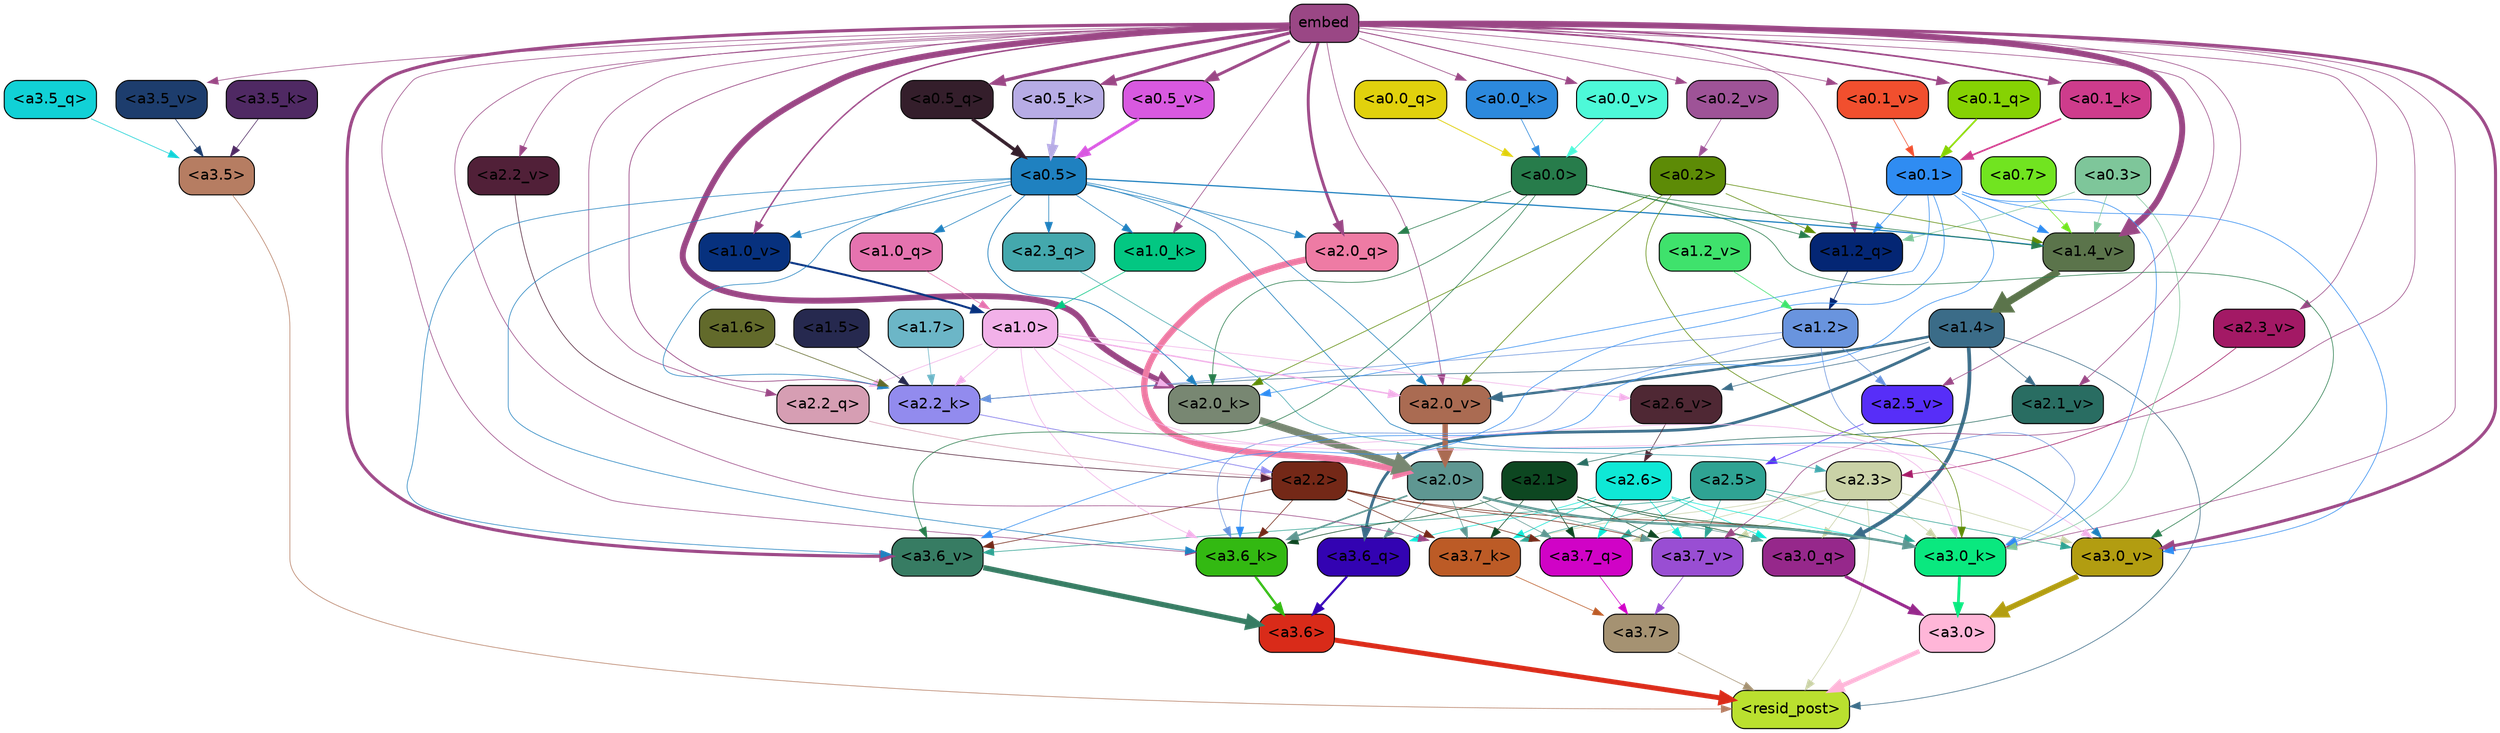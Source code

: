 strict digraph "" {
	graph [bgcolor=transparent,
		layout=dot,
		overlap=false,
		splines=true
	];
	"<a3.7>"	[color=black,
		fillcolor="#a59272",
		fontname=Helvetica,
		shape=box,
		style="filled, rounded"];
	"<resid_post>"	[color=black,
		fillcolor="#bae02f",
		fontname=Helvetica,
		shape=box,
		style="filled, rounded"];
	"<a3.7>" -> "<resid_post>"	[color="#a59272",
		penwidth=0.6];
	"<a3.6>"	[color=black,
		fillcolor="#d92b19",
		fontname=Helvetica,
		shape=box,
		style="filled, rounded"];
	"<a3.6>" -> "<resid_post>"	[color="#d92b19",
		penwidth=4.670643210411072];
	"<a3.5>"	[color=black,
		fillcolor="#b67d62",
		fontname=Helvetica,
		shape=box,
		style="filled, rounded"];
	"<a3.5>" -> "<resid_post>"	[color="#b67d62",
		penwidth=0.6];
	"<a3.0>"	[color=black,
		fillcolor="#ffb6d8",
		fontname=Helvetica,
		shape=box,
		style="filled, rounded"];
	"<a3.0>" -> "<resid_post>"	[color="#ffb6d8",
		penwidth=4.246885180473328];
	"<a2.3>"	[color=black,
		fillcolor="#cad2a7",
		fontname=Helvetica,
		shape=box,
		style="filled, rounded"];
	"<a2.3>" -> "<resid_post>"	[color="#cad2a7",
		penwidth=0.6];
	"<a3.7_q>"	[color=black,
		fillcolor="#d003c6",
		fontname=Helvetica,
		shape=box,
		style="filled, rounded"];
	"<a2.3>" -> "<a3.7_q>"	[color="#cad2a7",
		penwidth=0.6];
	"<a3.0_q>"	[color=black,
		fillcolor="#96288b",
		fontname=Helvetica,
		shape=box,
		style="filled, rounded"];
	"<a2.3>" -> "<a3.0_q>"	[color="#cad2a7",
		penwidth=0.6];
	"<a3.7_k>"	[color=black,
		fillcolor="#bc5b26",
		fontname=Helvetica,
		shape=box,
		style="filled, rounded"];
	"<a2.3>" -> "<a3.7_k>"	[color="#cad2a7",
		penwidth=0.6];
	"<a3.0_k>"	[color=black,
		fillcolor="#0ae87f",
		fontname=Helvetica,
		shape=box,
		style="filled, rounded"];
	"<a2.3>" -> "<a3.0_k>"	[color="#cad2a7",
		penwidth=0.6];
	"<a3.7_v>"	[color=black,
		fillcolor="#994ed3",
		fontname=Helvetica,
		shape=box,
		style="filled, rounded"];
	"<a2.3>" -> "<a3.7_v>"	[color="#cad2a7",
		penwidth=0.6];
	"<a3.0_v>"	[color=black,
		fillcolor="#b29d11",
		fontname=Helvetica,
		shape=box,
		style="filled, rounded"];
	"<a2.3>" -> "<a3.0_v>"	[color="#cad2a7",
		penwidth=0.6];
	"<a1.4>"	[color=black,
		fillcolor="#3b6c88",
		fontname=Helvetica,
		shape=box,
		style="filled, rounded"];
	"<a1.4>" -> "<resid_post>"	[color="#3b6c88",
		penwidth=0.6];
	"<a3.6_q>"	[color=black,
		fillcolor="#3303b2",
		fontname=Helvetica,
		shape=box,
		style="filled, rounded"];
	"<a1.4>" -> "<a3.6_q>"	[color="#3b6c88",
		penwidth=2.6487714648246765];
	"<a1.4>" -> "<a3.0_q>"	[color="#3b6c88",
		penwidth=3.477886103093624];
	"<a2.2_k>"	[color=black,
		fillcolor="#928bee",
		fontname=Helvetica,
		shape=box,
		style="filled, rounded"];
	"<a1.4>" -> "<a2.2_k>"	[color="#3b6c88",
		penwidth=0.6];
	"<a2.6_v>"	[color=black,
		fillcolor="#4f2834",
		fontname=Helvetica,
		shape=box,
		style="filled, rounded"];
	"<a1.4>" -> "<a2.6_v>"	[color="#3b6c88",
		penwidth=0.6];
	"<a2.1_v>"	[color=black,
		fillcolor="#296d62",
		fontname=Helvetica,
		shape=box,
		style="filled, rounded"];
	"<a1.4>" -> "<a2.1_v>"	[color="#3b6c88",
		penwidth=0.6];
	"<a2.0_v>"	[color=black,
		fillcolor="#aa6b52",
		fontname=Helvetica,
		shape=box,
		style="filled, rounded"];
	"<a1.4>" -> "<a2.0_v>"	[color="#3b6c88",
		penwidth=2.3358620405197144];
	"<a3.7_q>" -> "<a3.7>"	[color="#d003c6",
		penwidth=0.6];
	"<a3.6_q>" -> "<a3.6>"	[color="#3303b2",
		penwidth=2.03758105635643];
	"<a3.5_q>"	[color=black,
		fillcolor="#11d1d6",
		fontname=Helvetica,
		shape=box,
		style="filled, rounded"];
	"<a3.5_q>" -> "<a3.5>"	[color="#11d1d6",
		penwidth=0.6];
	"<a3.0_q>" -> "<a3.0>"	[color="#96288b",
		penwidth=2.8638100624084473];
	"<a3.7_k>" -> "<a3.7>"	[color="#bc5b26",
		penwidth=0.6];
	"<a3.6_k>"	[color=black,
		fillcolor="#33b912",
		fontname=Helvetica,
		shape=box,
		style="filled, rounded"];
	"<a3.6_k>" -> "<a3.6>"	[color="#33b912",
		penwidth=2.174198240041733];
	"<a3.5_k>"	[color=black,
		fillcolor="#4f2963",
		fontname=Helvetica,
		shape=box,
		style="filled, rounded"];
	"<a3.5_k>" -> "<a3.5>"	[color="#4f2963",
		penwidth=0.6];
	"<a3.0_k>" -> "<a3.0>"	[color="#0ae87f",
		penwidth=2.6274144649505615];
	"<a3.7_v>" -> "<a3.7>"	[color="#994ed3",
		penwidth=0.6];
	"<a3.6_v>"	[color=black,
		fillcolor="#377c63",
		fontname=Helvetica,
		shape=box,
		style="filled, rounded"];
	"<a3.6_v>" -> "<a3.6>"	[color="#377c63",
		penwidth=5.002329230308533];
	"<a3.5_v>"	[color=black,
		fillcolor="#1d3d6d",
		fontname=Helvetica,
		shape=box,
		style="filled, rounded"];
	"<a3.5_v>" -> "<a3.5>"	[color="#1d3d6d",
		penwidth=0.6];
	"<a3.0_v>" -> "<a3.0>"	[color="#b29d11",
		penwidth=5.188832879066467];
	"<a2.6>"	[color=black,
		fillcolor="#0fe8d6",
		fontname=Helvetica,
		shape=box,
		style="filled, rounded"];
	"<a2.6>" -> "<a3.7_q>"	[color="#0fe8d6",
		penwidth=0.6];
	"<a2.6>" -> "<a3.6_q>"	[color="#0fe8d6",
		penwidth=0.6];
	"<a2.6>" -> "<a3.0_q>"	[color="#0fe8d6",
		penwidth=0.6];
	"<a2.6>" -> "<a3.7_k>"	[color="#0fe8d6",
		penwidth=0.6];
	"<a2.6>" -> "<a3.0_k>"	[color="#0fe8d6",
		penwidth=0.6];
	"<a2.6>" -> "<a3.7_v>"	[color="#0fe8d6",
		penwidth=0.6];
	"<a2.5>"	[color=black,
		fillcolor="#2fa393",
		fontname=Helvetica,
		shape=box,
		style="filled, rounded"];
	"<a2.5>" -> "<a3.7_q>"	[color="#2fa393",
		penwidth=0.6];
	"<a2.5>" -> "<a3.7_k>"	[color="#2fa393",
		penwidth=0.6];
	"<a2.5>" -> "<a3.0_k>"	[color="#2fa393",
		penwidth=0.6];
	"<a2.5>" -> "<a3.7_v>"	[color="#2fa393",
		penwidth=0.6];
	"<a2.5>" -> "<a3.6_v>"	[color="#2fa393",
		penwidth=0.6];
	"<a2.5>" -> "<a3.0_v>"	[color="#2fa393",
		penwidth=0.6];
	"<a2.2>"	[color=black,
		fillcolor="#742817",
		fontname=Helvetica,
		shape=box,
		style="filled, rounded"];
	"<a2.2>" -> "<a3.7_q>"	[color="#742817",
		penwidth=0.6];
	"<a2.2>" -> "<a3.7_k>"	[color="#742817",
		penwidth=0.6];
	"<a2.2>" -> "<a3.6_k>"	[color="#742817",
		penwidth=0.6];
	"<a2.2>" -> "<a3.0_k>"	[color="#742817",
		penwidth=0.6];
	"<a2.2>" -> "<a3.7_v>"	[color="#742817",
		penwidth=0.6];
	"<a2.2>" -> "<a3.6_v>"	[color="#742817",
		penwidth=0.6];
	"<a2.1>"	[color=black,
		fillcolor="#0d4721",
		fontname=Helvetica,
		shape=box,
		style="filled, rounded"];
	"<a2.1>" -> "<a3.7_q>"	[color="#0d4721",
		penwidth=0.6];
	"<a2.1>" -> "<a3.0_q>"	[color="#0d4721",
		penwidth=0.6];
	"<a2.1>" -> "<a3.7_k>"	[color="#0d4721",
		penwidth=0.6];
	"<a2.1>" -> "<a3.6_k>"	[color="#0d4721",
		penwidth=0.6];
	"<a2.1>" -> "<a3.0_k>"	[color="#0d4721",
		penwidth=0.6];
	"<a2.1>" -> "<a3.7_v>"	[color="#0d4721",
		penwidth=0.6];
	"<a2.0>"	[color=black,
		fillcolor="#5f9792",
		fontname=Helvetica,
		shape=box,
		style="filled, rounded"];
	"<a2.0>" -> "<a3.7_q>"	[color="#5f9792",
		penwidth=0.6];
	"<a2.0>" -> "<a3.6_q>"	[color="#5f9792",
		penwidth=0.6];
	"<a2.0>" -> "<a3.0_q>"	[color="#5f9792",
		penwidth=0.6];
	"<a2.0>" -> "<a3.7_k>"	[color="#5f9792",
		penwidth=0.6];
	"<a2.0>" -> "<a3.6_k>"	[color="#5f9792",
		penwidth=1.5417278409004211];
	"<a2.0>" -> "<a3.0_k>"	[color="#5f9792",
		penwidth=2.23091459274292];
	"<a2.0>" -> "<a3.7_v>"	[color="#5f9792",
		penwidth=0.6];
	embed	[color=black,
		fillcolor="#9a4785",
		fontname=Helvetica,
		shape=box,
		style="filled, rounded"];
	embed -> "<a3.7_k>"	[color="#9a4785",
		penwidth=0.6];
	embed -> "<a3.6_k>"	[color="#9a4785",
		penwidth=0.6];
	embed -> "<a3.0_k>"	[color="#9a4785",
		penwidth=0.6];
	embed -> "<a3.7_v>"	[color="#9a4785",
		penwidth=0.6];
	embed -> "<a3.6_v>"	[color="#9a4785",
		penwidth=2.9511587619781494];
	embed -> "<a3.5_v>"	[color="#9a4785",
		penwidth=0.6];
	embed -> "<a3.0_v>"	[color="#9a4785",
		penwidth=2.8577730655670166];
	"<a2.2_q>"	[color=black,
		fillcolor="#d69eb3",
		fontname=Helvetica,
		shape=box,
		style="filled, rounded"];
	embed -> "<a2.2_q>"	[color="#9a4785",
		penwidth=0.6];
	"<a2.0_q>"	[color=black,
		fillcolor="#ee7ba4",
		fontname=Helvetica,
		shape=box,
		style="filled, rounded"];
	embed -> "<a2.0_q>"	[color="#9a4785",
		penwidth=2.7340729534626007];
	embed -> "<a2.2_k>"	[color="#9a4785",
		penwidth=0.69573974609375];
	"<a2.0_k>"	[color=black,
		fillcolor="#788772",
		fontname=Helvetica,
		shape=box,
		style="filled, rounded"];
	embed -> "<a2.0_k>"	[color="#9a4785",
		penwidth=5.629883050918579];
	"<a2.5_v>"	[color=black,
		fillcolor="#572ef8",
		fontname=Helvetica,
		shape=box,
		style="filled, rounded"];
	embed -> "<a2.5_v>"	[color="#9a4785",
		penwidth=0.6];
	"<a2.3_v>"	[color=black,
		fillcolor="#a31965",
		fontname=Helvetica,
		shape=box,
		style="filled, rounded"];
	embed -> "<a2.3_v>"	[color="#9a4785",
		penwidth=0.6];
	"<a2.2_v>"	[color=black,
		fillcolor="#512038",
		fontname=Helvetica,
		shape=box,
		style="filled, rounded"];
	embed -> "<a2.2_v>"	[color="#9a4785",
		penwidth=0.6];
	embed -> "<a2.1_v>"	[color="#9a4785",
		penwidth=0.6];
	embed -> "<a2.0_v>"	[color="#9a4785",
		penwidth=0.6];
	"<a1.2_q>"	[color=black,
		fillcolor="#042674",
		fontname=Helvetica,
		shape=box,
		style="filled, rounded"];
	embed -> "<a1.2_q>"	[color="#9a4785",
		penwidth=0.6];
	"<a1.0_k>"	[color=black,
		fillcolor="#03c782",
		fontname=Helvetica,
		shape=box,
		style="filled, rounded"];
	embed -> "<a1.0_k>"	[color="#9a4785",
		penwidth=0.6];
	"<a1.4_v>"	[color=black,
		fillcolor="#5b744b",
		fontname=Helvetica,
		shape=box,
		style="filled, rounded"];
	embed -> "<a1.4_v>"	[color="#9a4785",
		penwidth=5.6260271072387695];
	"<a1.0_v>"	[color=black,
		fillcolor="#07317e",
		fontname=Helvetica,
		shape=box,
		style="filled, rounded"];
	embed -> "<a1.0_v>"	[color="#9a4785",
		penwidth=1.3646823167800903];
	"<a0.5_q>"	[color=black,
		fillcolor="#341e2b",
		fontname=Helvetica,
		shape=box,
		style="filled, rounded"];
	embed -> "<a0.5_q>"	[color="#9a4785",
		penwidth=3.166852906346321];
	"<a0.1_q>"	[color=black,
		fillcolor="#86d203",
		fontname=Helvetica,
		shape=box,
		style="filled, rounded"];
	embed -> "<a0.1_q>"	[color="#9a4785",
		penwidth=1.6300896406173706];
	"<a0.5_k>"	[color=black,
		fillcolor="#b7ace5",
		fontname=Helvetica,
		shape=box,
		style="filled, rounded"];
	embed -> "<a0.5_k>"	[color="#9a4785",
		penwidth=3.003387402743101];
	"<a0.1_k>"	[color=black,
		fillcolor="#ce3c8c",
		fontname=Helvetica,
		shape=box,
		style="filled, rounded"];
	embed -> "<a0.1_k>"	[color="#9a4785",
		penwidth=1.6119658946990967];
	"<a0.0_k>"	[color=black,
		fillcolor="#2c89dd",
		fontname=Helvetica,
		shape=box,
		style="filled, rounded"];
	embed -> "<a0.0_k>"	[color="#9a4785",
		penwidth=0.6360986232757568];
	"<a0.5_v>"	[color=black,
		fillcolor="#d859e0",
		fontname=Helvetica,
		shape=box,
		style="filled, rounded"];
	embed -> "<a0.5_v>"	[color="#9a4785",
		penwidth=2.755969077348709];
	"<a0.2_v>"	[color=black,
		fillcolor="#9e5397",
		fontname=Helvetica,
		shape=box,
		style="filled, rounded"];
	embed -> "<a0.2_v>"	[color="#9a4785",
		penwidth=0.6];
	"<a0.1_v>"	[color=black,
		fillcolor="#f14f2e",
		fontname=Helvetica,
		shape=box,
		style="filled, rounded"];
	embed -> "<a0.1_v>"	[color="#9a4785",
		penwidth=0.6];
	"<a0.0_v>"	[color=black,
		fillcolor="#4df9d8",
		fontname=Helvetica,
		shape=box,
		style="filled, rounded"];
	embed -> "<a0.0_v>"	[color="#9a4785",
		penwidth=0.8692417144775391];
	"<a1.2>"	[color=black,
		fillcolor="#6994de",
		fontname=Helvetica,
		shape=box,
		style="filled, rounded"];
	"<a1.2>" -> "<a3.6_k>"	[color="#6994de",
		penwidth=0.6];
	"<a1.2>" -> "<a3.0_k>"	[color="#6994de",
		penwidth=0.6];
	"<a1.2>" -> "<a2.2_k>"	[color="#6994de",
		penwidth=0.6];
	"<a1.2>" -> "<a2.5_v>"	[color="#6994de",
		penwidth=0.6];
	"<a1.0>"	[color=black,
		fillcolor="#f2b1e9",
		fontname=Helvetica,
		shape=box,
		style="filled, rounded"];
	"<a1.0>" -> "<a3.6_k>"	[color="#f2b1e9",
		penwidth=0.6];
	"<a1.0>" -> "<a3.0_k>"	[color="#f2b1e9",
		penwidth=0.6];
	"<a1.0>" -> "<a3.0_v>"	[color="#f2b1e9",
		penwidth=0.6];
	"<a1.0>" -> "<a2.2_q>"	[color="#f2b1e9",
		penwidth=0.6];
	"<a1.0>" -> "<a2.2_k>"	[color="#f2b1e9",
		penwidth=0.6];
	"<a1.0>" -> "<a2.0_k>"	[color="#f2b1e9",
		penwidth=0.6];
	"<a1.0>" -> "<a2.6_v>"	[color="#f2b1e9",
		penwidth=0.6];
	"<a1.0>" -> "<a2.0_v>"	[color="#f2b1e9",
		penwidth=1.3103609085083008];
	"<a0.5>"	[color=black,
		fillcolor="#1f81c0",
		fontname=Helvetica,
		shape=box,
		style="filled, rounded"];
	"<a0.5>" -> "<a3.6_k>"	[color="#1f81c0",
		penwidth=0.6];
	"<a0.5>" -> "<a3.6_v>"	[color="#1f81c0",
		penwidth=0.6];
	"<a0.5>" -> "<a3.0_v>"	[color="#1f81c0",
		penwidth=0.6446345448493958];
	"<a2.3_q>"	[color=black,
		fillcolor="#44a8ad",
		fontname=Helvetica,
		shape=box,
		style="filled, rounded"];
	"<a0.5>" -> "<a2.3_q>"	[color="#1f81c0",
		penwidth=0.6];
	"<a0.5>" -> "<a2.0_q>"	[color="#1f81c0",
		penwidth=0.6];
	"<a0.5>" -> "<a2.2_k>"	[color="#1f81c0",
		penwidth=0.6];
	"<a0.5>" -> "<a2.0_k>"	[color="#1f81c0",
		penwidth=0.7065601348876953];
	"<a0.5>" -> "<a2.0_v>"	[color="#1f81c0",
		penwidth=0.6];
	"<a1.0_q>"	[color=black,
		fillcolor="#e573af",
		fontname=Helvetica,
		shape=box,
		style="filled, rounded"];
	"<a0.5>" -> "<a1.0_q>"	[color="#1f81c0",
		penwidth=0.6];
	"<a0.5>" -> "<a1.0_k>"	[color="#1f81c0",
		penwidth=0.6];
	"<a0.5>" -> "<a1.4_v>"	[color="#1f81c0",
		penwidth=1.1228110790252686];
	"<a0.5>" -> "<a1.0_v>"	[color="#1f81c0",
		penwidth=0.6];
	"<a0.1>"	[color=black,
		fillcolor="#2f8cf2",
		fontname=Helvetica,
		shape=box,
		style="filled, rounded"];
	"<a0.1>" -> "<a3.6_k>"	[color="#2f8cf2",
		penwidth=0.6];
	"<a0.1>" -> "<a3.0_k>"	[color="#2f8cf2",
		penwidth=0.6];
	"<a0.1>" -> "<a3.6_v>"	[color="#2f8cf2",
		penwidth=0.6];
	"<a0.1>" -> "<a3.0_v>"	[color="#2f8cf2",
		penwidth=0.6];
	"<a0.1>" -> "<a2.0_k>"	[color="#2f8cf2",
		penwidth=0.6];
	"<a0.1>" -> "<a1.2_q>"	[color="#2f8cf2",
		penwidth=0.6];
	"<a0.1>" -> "<a1.4_v>"	[color="#2f8cf2",
		penwidth=0.7182521820068359];
	"<a0.3>"	[color=black,
		fillcolor="#7ec69a",
		fontname=Helvetica,
		shape=box,
		style="filled, rounded"];
	"<a0.3>" -> "<a3.0_k>"	[color="#7ec69a",
		penwidth=0.6];
	"<a0.3>" -> "<a1.2_q>"	[color="#7ec69a",
		penwidth=0.6];
	"<a0.3>" -> "<a1.4_v>"	[color="#7ec69a",
		penwidth=0.6];
	"<a0.2>"	[color=black,
		fillcolor="#5d8b06",
		fontname=Helvetica,
		shape=box,
		style="filled, rounded"];
	"<a0.2>" -> "<a3.0_k>"	[color="#5d8b06",
		penwidth=0.6];
	"<a0.2>" -> "<a2.0_k>"	[color="#5d8b06",
		penwidth=0.6];
	"<a0.2>" -> "<a2.0_v>"	[color="#5d8b06",
		penwidth=0.6];
	"<a0.2>" -> "<a1.2_q>"	[color="#5d8b06",
		penwidth=0.6];
	"<a0.2>" -> "<a1.4_v>"	[color="#5d8b06",
		penwidth=0.6];
	"<a0.0>"	[color=black,
		fillcolor="#277c4b",
		fontname=Helvetica,
		shape=box,
		style="filled, rounded"];
	"<a0.0>" -> "<a3.6_v>"	[color="#277c4b",
		penwidth=0.6];
	"<a0.0>" -> "<a3.0_v>"	[color="#277c4b",
		penwidth=0.6];
	"<a0.0>" -> "<a2.0_q>"	[color="#277c4b",
		penwidth=0.6];
	"<a0.0>" -> "<a2.0_k>"	[color="#277c4b",
		penwidth=0.6];
	"<a0.0>" -> "<a1.2_q>"	[color="#277c4b",
		penwidth=0.6];
	"<a0.0>" -> "<a1.4_v>"	[color="#277c4b",
		penwidth=0.6];
	"<a2.3_q>" -> "<a2.3>"	[color="#44a8ad",
		penwidth=0.6];
	"<a2.2_q>" -> "<a2.2>"	[color="#d69eb3",
		penwidth=0.6407594680786133];
	"<a2.0_q>" -> "<a2.0>"	[color="#ee7ba4",
		penwidth=5.885338068008423];
	"<a2.2_k>" -> "<a2.2>"	[color="#928bee",
		penwidth=0.7811911106109619];
	"<a2.0_k>" -> "<a2.0>"	[color="#788772",
		penwidth=6.657835483551025];
	"<a2.6_v>" -> "<a2.6>"	[color="#4f2834",
		penwidth=0.6];
	"<a2.5_v>" -> "<a2.5>"	[color="#572ef8",
		penwidth=0.6];
	"<a2.3_v>" -> "<a2.3>"	[color="#a31965",
		penwidth=0.6];
	"<a2.2_v>" -> "<a2.2>"	[color="#512038",
		penwidth=0.6];
	"<a2.1_v>" -> "<a2.1>"	[color="#296d62",
		penwidth=0.6];
	"<a2.0_v>" -> "<a2.0>"	[color="#aa6b52",
		penwidth=5.070239782333374];
	"<a1.7>"	[color=black,
		fillcolor="#6cb6c7",
		fontname=Helvetica,
		shape=box,
		style="filled, rounded"];
	"<a1.7>" -> "<a2.2_k>"	[color="#6cb6c7",
		penwidth=0.6];
	"<a1.6>"	[color=black,
		fillcolor="#626a2b",
		fontname=Helvetica,
		shape=box,
		style="filled, rounded"];
	"<a1.6>" -> "<a2.2_k>"	[color="#626a2b",
		penwidth=0.6];
	"<a1.5>"	[color=black,
		fillcolor="#26294f",
		fontname=Helvetica,
		shape=box,
		style="filled, rounded"];
	"<a1.5>" -> "<a2.2_k>"	[color="#26294f",
		penwidth=0.6];
	"<a1.2_q>" -> "<a1.2>"	[color="#042674",
		penwidth=0.6509807109832764];
	"<a1.0_q>" -> "<a1.0>"	[color="#e573af",
		penwidth=0.6];
	"<a1.0_k>" -> "<a1.0>"	[color="#03c782",
		penwidth=0.6];
	"<a1.4_v>" -> "<a1.4>"	[color="#5b744b",
		penwidth=6.8020641803741455];
	"<a1.2_v>"	[color=black,
		fillcolor="#3fe26c",
		fontname=Helvetica,
		shape=box,
		style="filled, rounded"];
	"<a1.2_v>" -> "<a1.2>"	[color="#3fe26c",
		penwidth=0.6];
	"<a1.0_v>" -> "<a1.0>"	[color="#07317e",
		penwidth=1.9194684028625488];
	"<a0.7>"	[color=black,
		fillcolor="#71e420",
		fontname=Helvetica,
		shape=box,
		style="filled, rounded"];
	"<a0.7>" -> "<a1.4_v>"	[color="#71e420",
		penwidth=0.6];
	"<a0.5_q>" -> "<a0.5>"	[color="#341e2b",
		penwidth=3.1389458179473877];
	"<a0.1_q>" -> "<a0.1>"	[color="#86d203",
		penwidth=1.6300894021987915];
	"<a0.0_q>"	[color=black,
		fillcolor="#e1d10d",
		fontname=Helvetica,
		shape=box,
		style="filled, rounded"];
	"<a0.0_q>" -> "<a0.0>"	[color="#e1d10d",
		penwidth=0.7752697467803955];
	"<a0.5_k>" -> "<a0.5>"	[color="#b7ace5",
		penwidth=3.0673399455845356];
	"<a0.1_k>" -> "<a0.1>"	[color="#ce3c8c",
		penwidth=1.5990318059921265];
	"<a0.0_k>" -> "<a0.0>"	[color="#2c89dd",
		penwidth=0.6266229152679443];
	"<a0.5_v>" -> "<a0.5>"	[color="#d859e0",
		penwidth=2.801039695739746];
	"<a0.2_v>" -> "<a0.2>"	[color="#9e5397",
		penwidth=0.6];
	"<a0.1_v>" -> "<a0.1>"	[color="#f14f2e",
		penwidth=0.6];
	"<a0.0_v>" -> "<a0.0>"	[color="#4df9d8",
		penwidth=0.8729791641235352];
}
